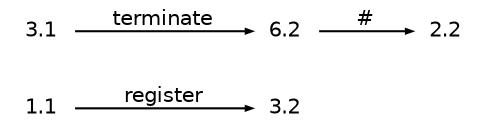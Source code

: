digraph g
{
   graph [rankdir=LR];
   edge [arrowsize=0.3,fontsize=10,fontname=Helvetica];
   node [shape=plaintext,width=.3,height=.2,fontsize=10,fontname=Helvetica];
   1.1->3.2 [label="register"];
   3.1->6.2 [label="terminate"];
   6.2->2.2 [label="#"];
}

